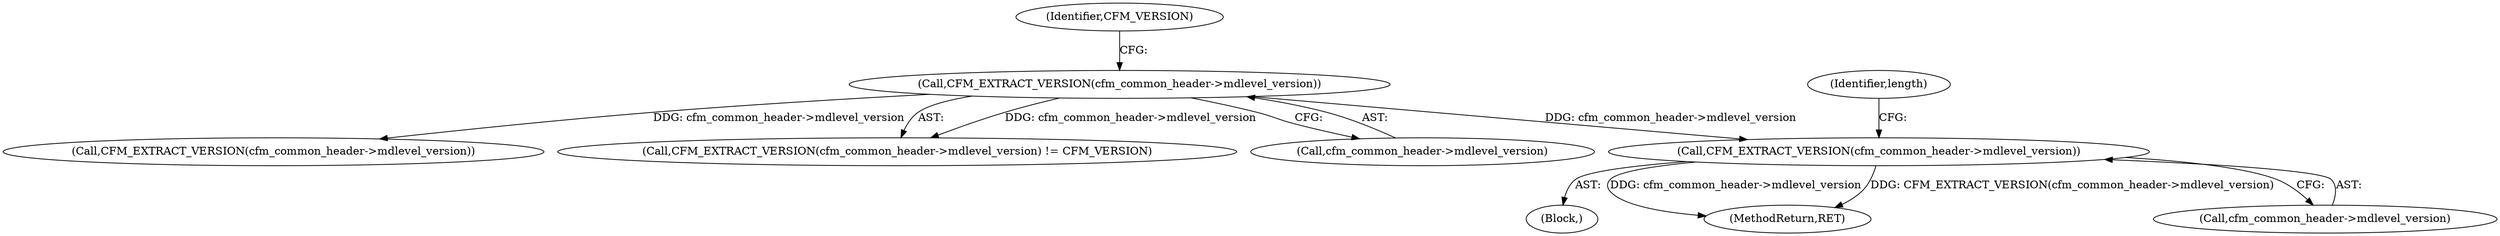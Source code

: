 digraph "0_tcpdump_5d340a5ca6e420a70297cdbdf777333f18bfdab7_0@pointer" {
"1000181" [label="(Call,CFM_EXTRACT_VERSION(cfm_common_header->mdlevel_version))"];
"1000169" [label="(Call,CFM_EXTRACT_VERSION(cfm_common_header->mdlevel_version))"];
"1000180" [label="(Block,)"];
"1000193" [label="(Call,CFM_EXTRACT_VERSION(cfm_common_header->mdlevel_version))"];
"1001180" [label="(MethodReturn,RET)"];
"1000181" [label="(Call,CFM_EXTRACT_VERSION(cfm_common_header->mdlevel_version))"];
"1000168" [label="(Call,CFM_EXTRACT_VERSION(cfm_common_header->mdlevel_version) != CFM_VERSION)"];
"1000182" [label="(Call,cfm_common_header->mdlevel_version)"];
"1000169" [label="(Call,CFM_EXTRACT_VERSION(cfm_common_header->mdlevel_version))"];
"1000173" [label="(Identifier,CFM_VERSION)"];
"1000185" [label="(Identifier,length)"];
"1000170" [label="(Call,cfm_common_header->mdlevel_version)"];
"1000181" -> "1000180"  [label="AST: "];
"1000181" -> "1000182"  [label="CFG: "];
"1000182" -> "1000181"  [label="AST: "];
"1000185" -> "1000181"  [label="CFG: "];
"1000181" -> "1001180"  [label="DDG: cfm_common_header->mdlevel_version"];
"1000181" -> "1001180"  [label="DDG: CFM_EXTRACT_VERSION(cfm_common_header->mdlevel_version)"];
"1000169" -> "1000181"  [label="DDG: cfm_common_header->mdlevel_version"];
"1000169" -> "1000168"  [label="AST: "];
"1000169" -> "1000170"  [label="CFG: "];
"1000170" -> "1000169"  [label="AST: "];
"1000173" -> "1000169"  [label="CFG: "];
"1000169" -> "1000168"  [label="DDG: cfm_common_header->mdlevel_version"];
"1000169" -> "1000193"  [label="DDG: cfm_common_header->mdlevel_version"];
}
